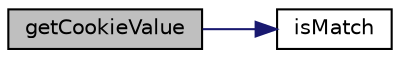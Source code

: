 digraph "getCookieValue"
{
  edge [fontname="Helvetica",fontsize="10",labelfontname="Helvetica",labelfontsize="10"];
  node [fontname="Helvetica",fontsize="10",shape=record];
  rankdir="LR";
  Node1 [label="getCookieValue",height=0.2,width=0.4,color="black", fillcolor="grey75", style="filled" fontcolor="black"];
  Node1 -> Node2 [color="midnightblue",fontsize="10",style="solid",fontname="Helvetica"];
  Node2 [label="isMatch",height=0.2,width=0.4,color="black", fillcolor="white", style="filled",URL="$class_simple_cookie_jar.html#afe6c937d04964f0e153d3c40d0dbff89"];
}
